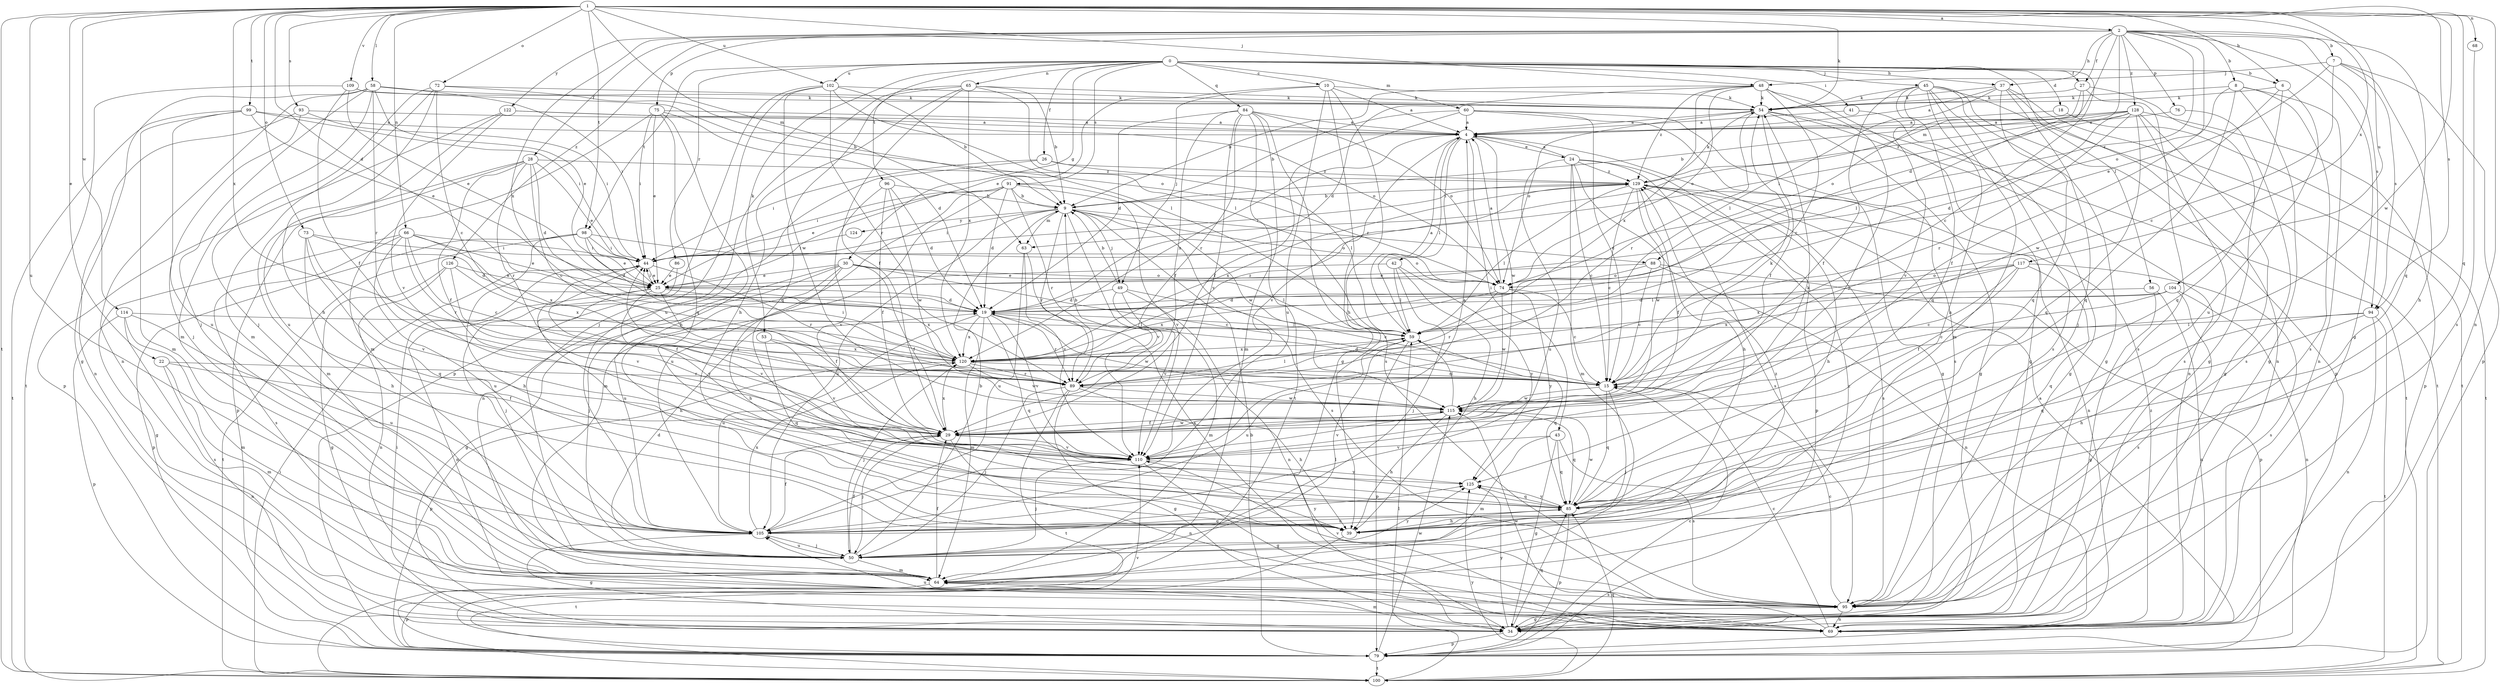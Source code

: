 strict digraph  {
0;
1;
2;
4;
6;
7;
8;
9;
10;
15;
18;
19;
22;
24;
25;
26;
27;
28;
29;
30;
34;
37;
39;
41;
42;
43;
44;
45;
48;
49;
50;
53;
54;
56;
58;
59;
60;
63;
64;
65;
66;
68;
69;
72;
73;
74;
75;
76;
79;
84;
85;
86;
88;
89;
91;
93;
94;
95;
96;
98;
99;
100;
102;
104;
105;
109;
110;
114;
115;
117;
120;
122;
124;
125;
126;
128;
129;
0 -> 6  [label=b];
0 -> 10  [label=c];
0 -> 15  [label=c];
0 -> 18  [label=d];
0 -> 26  [label=f];
0 -> 27  [label=f];
0 -> 30  [label=g];
0 -> 37  [label=h];
0 -> 41  [label=i];
0 -> 45  [label=j];
0 -> 53  [label=k];
0 -> 56  [label=l];
0 -> 60  [label=m];
0 -> 65  [label=n];
0 -> 84  [label=q];
0 -> 86  [label=r];
0 -> 91  [label=s];
0 -> 96  [label=t];
0 -> 98  [label=t];
0 -> 102  [label=u];
1 -> 2  [label=a];
1 -> 6  [label=b];
1 -> 19  [label=d];
1 -> 22  [label=e];
1 -> 48  [label=j];
1 -> 54  [label=k];
1 -> 58  [label=l];
1 -> 63  [label=m];
1 -> 66  [label=n];
1 -> 68  [label=n];
1 -> 69  [label=n];
1 -> 72  [label=o];
1 -> 73  [label=o];
1 -> 85  [label=q];
1 -> 93  [label=s];
1 -> 94  [label=s];
1 -> 98  [label=t];
1 -> 99  [label=t];
1 -> 100  [label=t];
1 -> 102  [label=u];
1 -> 104  [label=u];
1 -> 105  [label=u];
1 -> 109  [label=v];
1 -> 114  [label=w];
1 -> 115  [label=w];
1 -> 117  [label=x];
1 -> 120  [label=x];
2 -> 7  [label=b];
2 -> 8  [label=b];
2 -> 19  [label=d];
2 -> 27  [label=f];
2 -> 28  [label=f];
2 -> 34  [label=g];
2 -> 37  [label=h];
2 -> 63  [label=m];
2 -> 74  [label=o];
2 -> 75  [label=p];
2 -> 76  [label=p];
2 -> 85  [label=q];
2 -> 88  [label=r];
2 -> 94  [label=s];
2 -> 120  [label=x];
2 -> 122  [label=y];
2 -> 126  [label=z];
2 -> 128  [label=z];
4 -> 24  [label=e];
4 -> 42  [label=i];
4 -> 43  [label=i];
4 -> 59  [label=l];
4 -> 110  [label=v];
4 -> 115  [label=w];
4 -> 120  [label=x];
6 -> 54  [label=k];
6 -> 85  [label=q];
6 -> 105  [label=u];
6 -> 115  [label=w];
7 -> 15  [label=c];
7 -> 25  [label=e];
7 -> 39  [label=h];
7 -> 48  [label=j];
7 -> 79  [label=p];
7 -> 94  [label=s];
8 -> 29  [label=f];
8 -> 34  [label=g];
8 -> 54  [label=k];
8 -> 69  [label=n];
8 -> 85  [label=q];
8 -> 95  [label=s];
9 -> 44  [label=i];
9 -> 49  [label=j];
9 -> 63  [label=m];
9 -> 74  [label=o];
9 -> 88  [label=r];
9 -> 89  [label=r];
9 -> 95  [label=s];
9 -> 105  [label=u];
9 -> 110  [label=v];
9 -> 124  [label=y];
10 -> 4  [label=a];
10 -> 25  [label=e];
10 -> 34  [label=g];
10 -> 39  [label=h];
10 -> 49  [label=j];
10 -> 54  [label=k];
10 -> 105  [label=u];
15 -> 19  [label=d];
15 -> 50  [label=j];
15 -> 85  [label=q];
15 -> 115  [label=w];
18 -> 4  [label=a];
18 -> 100  [label=t];
19 -> 59  [label=l];
19 -> 64  [label=m];
19 -> 85  [label=q];
19 -> 89  [label=r];
19 -> 105  [label=u];
19 -> 110  [label=v];
19 -> 115  [label=w];
19 -> 120  [label=x];
22 -> 29  [label=f];
22 -> 64  [label=m];
22 -> 69  [label=n];
22 -> 89  [label=r];
24 -> 4  [label=a];
24 -> 15  [label=c];
24 -> 39  [label=h];
24 -> 64  [label=m];
24 -> 79  [label=p];
24 -> 95  [label=s];
24 -> 105  [label=u];
24 -> 129  [label=z];
25 -> 19  [label=d];
25 -> 29  [label=f];
25 -> 39  [label=h];
25 -> 44  [label=i];
25 -> 69  [label=n];
25 -> 110  [label=v];
25 -> 120  [label=x];
26 -> 44  [label=i];
26 -> 59  [label=l];
26 -> 69  [label=n];
26 -> 129  [label=z];
27 -> 34  [label=g];
27 -> 54  [label=k];
27 -> 59  [label=l];
27 -> 74  [label=o];
27 -> 95  [label=s];
28 -> 15  [label=c];
28 -> 19  [label=d];
28 -> 25  [label=e];
28 -> 29  [label=f];
28 -> 64  [label=m];
28 -> 79  [label=p];
28 -> 89  [label=r];
28 -> 129  [label=z];
29 -> 44  [label=i];
29 -> 50  [label=j];
29 -> 69  [label=n];
29 -> 110  [label=v];
29 -> 115  [label=w];
29 -> 120  [label=x];
30 -> 15  [label=c];
30 -> 25  [label=e];
30 -> 29  [label=f];
30 -> 34  [label=g];
30 -> 39  [label=h];
30 -> 50  [label=j];
30 -> 59  [label=l];
30 -> 74  [label=o];
30 -> 105  [label=u];
34 -> 44  [label=i];
34 -> 64  [label=m];
34 -> 79  [label=p];
34 -> 85  [label=q];
34 -> 125  [label=y];
37 -> 4  [label=a];
37 -> 50  [label=j];
37 -> 54  [label=k];
37 -> 59  [label=l];
37 -> 69  [label=n];
37 -> 85  [label=q];
37 -> 100  [label=t];
39 -> 100  [label=t];
41 -> 4  [label=a];
41 -> 34  [label=g];
42 -> 25  [label=e];
42 -> 39  [label=h];
42 -> 50  [label=j];
42 -> 59  [label=l];
42 -> 125  [label=y];
43 -> 34  [label=g];
43 -> 64  [label=m];
43 -> 85  [label=q];
43 -> 95  [label=s];
43 -> 110  [label=v];
44 -> 25  [label=e];
44 -> 89  [label=r];
44 -> 110  [label=v];
44 -> 125  [label=y];
45 -> 29  [label=f];
45 -> 34  [label=g];
45 -> 39  [label=h];
45 -> 54  [label=k];
45 -> 64  [label=m];
45 -> 79  [label=p];
45 -> 85  [label=q];
45 -> 95  [label=s];
45 -> 100  [label=t];
45 -> 110  [label=v];
48 -> 9  [label=b];
48 -> 15  [label=c];
48 -> 19  [label=d];
48 -> 34  [label=g];
48 -> 54  [label=k];
48 -> 74  [label=o];
48 -> 120  [label=x];
48 -> 125  [label=y];
48 -> 129  [label=z];
49 -> 9  [label=b];
49 -> 15  [label=c];
49 -> 19  [label=d];
49 -> 64  [label=m];
49 -> 69  [label=n];
49 -> 110  [label=v];
50 -> 9  [label=b];
50 -> 19  [label=d];
50 -> 29  [label=f];
50 -> 64  [label=m];
50 -> 105  [label=u];
50 -> 125  [label=y];
50 -> 129  [label=z];
53 -> 85  [label=q];
53 -> 110  [label=v];
53 -> 120  [label=x];
54 -> 4  [label=a];
54 -> 29  [label=f];
54 -> 34  [label=g];
54 -> 69  [label=n];
54 -> 74  [label=o];
54 -> 89  [label=r];
54 -> 100  [label=t];
56 -> 19  [label=d];
56 -> 34  [label=g];
56 -> 69  [label=n];
58 -> 25  [label=e];
58 -> 34  [label=g];
58 -> 44  [label=i];
58 -> 50  [label=j];
58 -> 54  [label=k];
58 -> 64  [label=m];
58 -> 69  [label=n];
58 -> 89  [label=r];
59 -> 4  [label=a];
59 -> 79  [label=p];
59 -> 85  [label=q];
59 -> 105  [label=u];
59 -> 120  [label=x];
60 -> 4  [label=a];
60 -> 9  [label=b];
60 -> 15  [label=c];
60 -> 29  [label=f];
60 -> 34  [label=g];
60 -> 95  [label=s];
63 -> 95  [label=s];
63 -> 105  [label=u];
63 -> 110  [label=v];
64 -> 29  [label=f];
64 -> 59  [label=l];
64 -> 79  [label=p];
64 -> 95  [label=s];
64 -> 129  [label=z];
65 -> 9  [label=b];
65 -> 29  [label=f];
65 -> 39  [label=h];
65 -> 54  [label=k];
65 -> 59  [label=l];
65 -> 85  [label=q];
65 -> 105  [label=u];
65 -> 120  [label=x];
66 -> 15  [label=c];
66 -> 25  [label=e];
66 -> 34  [label=g];
66 -> 44  [label=i];
66 -> 89  [label=r];
66 -> 95  [label=s];
66 -> 105  [label=u];
66 -> 120  [label=x];
68 -> 95  [label=s];
69 -> 15  [label=c];
69 -> 105  [label=u];
69 -> 115  [label=w];
69 -> 129  [label=z];
72 -> 9  [label=b];
72 -> 15  [label=c];
72 -> 39  [label=h];
72 -> 50  [label=j];
72 -> 54  [label=k];
72 -> 64  [label=m];
73 -> 19  [label=d];
73 -> 39  [label=h];
73 -> 44  [label=i];
73 -> 85  [label=q];
73 -> 110  [label=v];
74 -> 4  [label=a];
74 -> 15  [label=c];
74 -> 89  [label=r];
74 -> 115  [label=w];
74 -> 120  [label=x];
74 -> 125  [label=y];
75 -> 4  [label=a];
75 -> 19  [label=d];
75 -> 25  [label=e];
75 -> 39  [label=h];
75 -> 44  [label=i];
75 -> 64  [label=m];
75 -> 85  [label=q];
76 -> 4  [label=a];
76 -> 95  [label=s];
79 -> 4  [label=a];
79 -> 9  [label=b];
79 -> 15  [label=c];
79 -> 100  [label=t];
79 -> 110  [label=v];
79 -> 115  [label=w];
84 -> 4  [label=a];
84 -> 19  [label=d];
84 -> 29  [label=f];
84 -> 64  [label=m];
84 -> 74  [label=o];
84 -> 89  [label=r];
84 -> 95  [label=s];
84 -> 100  [label=t];
84 -> 110  [label=v];
85 -> 39  [label=h];
85 -> 79  [label=p];
85 -> 105  [label=u];
85 -> 115  [label=w];
85 -> 125  [label=y];
86 -> 25  [label=e];
86 -> 50  [label=j];
88 -> 15  [label=c];
88 -> 25  [label=e];
88 -> 69  [label=n];
88 -> 74  [label=o];
88 -> 79  [label=p];
89 -> 9  [label=b];
89 -> 34  [label=g];
89 -> 39  [label=h];
89 -> 50  [label=j];
89 -> 59  [label=l];
89 -> 100  [label=t];
89 -> 115  [label=w];
91 -> 9  [label=b];
91 -> 19  [label=d];
91 -> 25  [label=e];
91 -> 44  [label=i];
91 -> 64  [label=m];
91 -> 89  [label=r];
91 -> 105  [label=u];
91 -> 110  [label=v];
91 -> 115  [label=w];
93 -> 4  [label=a];
93 -> 44  [label=i];
93 -> 50  [label=j];
93 -> 69  [label=n];
94 -> 39  [label=h];
94 -> 59  [label=l];
94 -> 69  [label=n];
94 -> 85  [label=q];
94 -> 100  [label=t];
95 -> 15  [label=c];
95 -> 34  [label=g];
95 -> 69  [label=n];
95 -> 110  [label=v];
96 -> 9  [label=b];
96 -> 19  [label=d];
96 -> 29  [label=f];
96 -> 110  [label=v];
96 -> 115  [label=w];
98 -> 19  [label=d];
98 -> 25  [label=e];
98 -> 39  [label=h];
98 -> 44  [label=i];
98 -> 74  [label=o];
98 -> 79  [label=p];
98 -> 100  [label=t];
99 -> 4  [label=a];
99 -> 25  [label=e];
99 -> 44  [label=i];
99 -> 64  [label=m];
99 -> 100  [label=t];
99 -> 105  [label=u];
100 -> 44  [label=i];
100 -> 59  [label=l];
100 -> 85  [label=q];
100 -> 125  [label=y];
102 -> 9  [label=b];
102 -> 50  [label=j];
102 -> 54  [label=k];
102 -> 59  [label=l];
102 -> 79  [label=p];
102 -> 89  [label=r];
102 -> 115  [label=w];
104 -> 15  [label=c];
104 -> 19  [label=d];
104 -> 69  [label=n];
104 -> 95  [label=s];
104 -> 120  [label=x];
105 -> 29  [label=f];
105 -> 34  [label=g];
105 -> 50  [label=j];
105 -> 85  [label=q];
105 -> 120  [label=x];
105 -> 125  [label=y];
109 -> 25  [label=e];
109 -> 29  [label=f];
109 -> 54  [label=k];
109 -> 74  [label=o];
109 -> 100  [label=t];
110 -> 4  [label=a];
110 -> 34  [label=g];
110 -> 50  [label=j];
110 -> 54  [label=k];
110 -> 125  [label=y];
114 -> 59  [label=l];
114 -> 64  [label=m];
114 -> 79  [label=p];
114 -> 95  [label=s];
114 -> 105  [label=u];
115 -> 29  [label=f];
115 -> 39  [label=h];
115 -> 54  [label=k];
115 -> 59  [label=l];
115 -> 85  [label=q];
115 -> 110  [label=v];
117 -> 15  [label=c];
117 -> 29  [label=f];
117 -> 59  [label=l];
117 -> 74  [label=o];
117 -> 85  [label=q];
117 -> 95  [label=s];
117 -> 120  [label=x];
120 -> 15  [label=c];
120 -> 44  [label=i];
120 -> 50  [label=j];
120 -> 79  [label=p];
120 -> 89  [label=r];
120 -> 115  [label=w];
120 -> 129  [label=z];
122 -> 4  [label=a];
122 -> 74  [label=o];
122 -> 79  [label=p];
122 -> 105  [label=u];
122 -> 110  [label=v];
124 -> 44  [label=i];
125 -> 85  [label=q];
126 -> 25  [label=e];
126 -> 29  [label=f];
126 -> 34  [label=g];
126 -> 69  [label=n];
126 -> 120  [label=x];
128 -> 4  [label=a];
128 -> 9  [label=b];
128 -> 19  [label=d];
128 -> 34  [label=g];
128 -> 44  [label=i];
128 -> 79  [label=p];
128 -> 85  [label=q];
128 -> 89  [label=r];
128 -> 95  [label=s];
128 -> 129  [label=z];
129 -> 9  [label=b];
129 -> 15  [label=c];
129 -> 29  [label=f];
129 -> 39  [label=h];
129 -> 44  [label=i];
129 -> 54  [label=k];
129 -> 59  [label=l];
129 -> 69  [label=n];
129 -> 95  [label=s];
129 -> 115  [label=w];
129 -> 120  [label=x];
}
